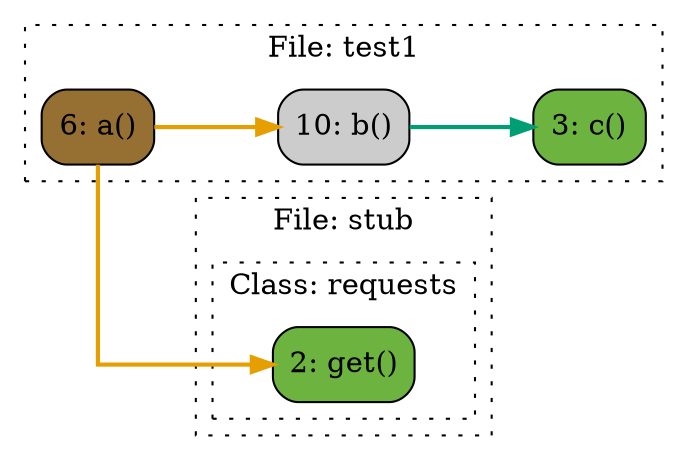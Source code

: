 digraph G {
concentrate=true;
splines="ortho";
rankdir="LR";
node_47898e35 [label="2: get()" name="stub::requests.get" shape="rect" style="rounded,filled" fillcolor="#6db33f" ];
node_92e69b51 [label="6: a()" name="test1::a" shape="rect" style="rounded,filled" fillcolor="#966F33" ];
node_ea888a43 [label="10: b()" name="test1::b" shape="rect" style="rounded,filled" fillcolor="#cccccc" ];
node_c58908a1 [label="3: c()" name="test1::c" shape="rect" style="rounded,filled" fillcolor="#6db33f" ];
node_92e69b51 -> node_47898e35 [color="#E69F00" penwidth="2"];
node_92e69b51 -> node_ea888a43 [color="#E69F00" penwidth="2"];
node_ea888a43 -> node_c58908a1 [color="#009E73" penwidth="2"];
subgraph cluster_9869d083 {
    label="File: stub";
    name="stub";
    style="filled";
    graph[style=dotted];
    subgraph cluster_5fea1326 {
        node_47898e35;
        label="Class: requests";
        name="requests";
        style="filled";
        graph[style=dotted];
    };
};
subgraph cluster_bcdec8d8 {
    node_c58908a1 node_92e69b51 node_ea888a43;
    label="File: test1";
    name="test1";
    style="filled";
    graph[style=dotted];
};
}
